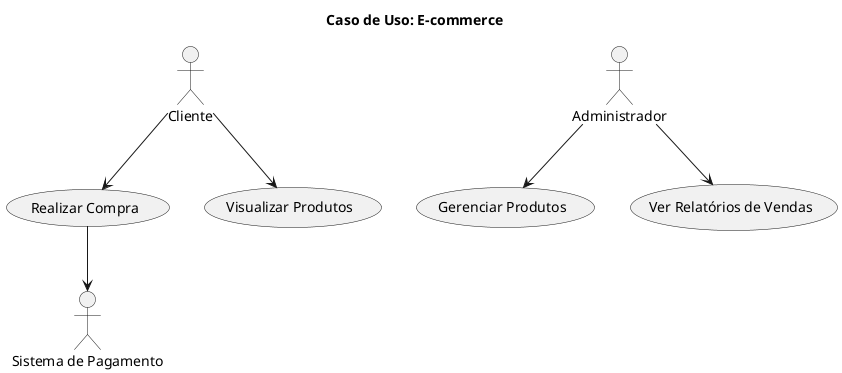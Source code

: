 @startuml ecommerce_usecase
title **Caso de Uso: E-commerce**
actor Cliente
actor Administrador
actor "Sistema de Pagamento" as SP

Cliente --> (Realizar Compra)
Cliente --> (Visualizar Produtos)
(Realizar Compra) --> SP
Administrador --> (Gerenciar Produtos)
Administrador --> (Ver Relatórios de Vendas)
@enduml
